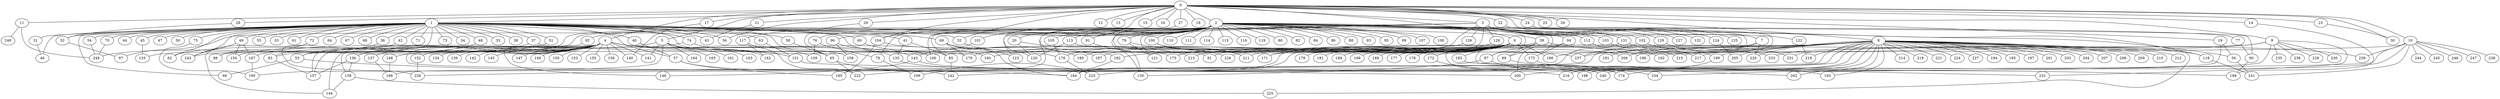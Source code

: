 
graph graphname {
    0 -- 1
0 -- 2
0 -- 3
0 -- 4
0 -- 5
0 -- 6
0 -- 7
0 -- 8
0 -- 9
0 -- 10
0 -- 11
0 -- 12
0 -- 13
0 -- 14
0 -- 15
0 -- 16
0 -- 17
0 -- 18
0 -- 19
0 -- 20
0 -- 21
0 -- 22
0 -- 23
0 -- 24
0 -- 25
0 -- 26
0 -- 27
0 -- 28
0 -- 29
0 -- 30
0 -- 32
0 -- 56
0 -- 104
1 -- 31
1 -- 32
1 -- 33
1 -- 34
1 -- 35
1 -- 36
1 -- 37
1 -- 38
1 -- 39
1 -- 40
1 -- 41
1 -- 42
1 -- 43
1 -- 44
1 -- 45
1 -- 46
1 -- 47
1 -- 48
1 -- 49
1 -- 50
1 -- 51
1 -- 52
1 -- 53
1 -- 54
1 -- 55
1 -- 56
1 -- 57
1 -- 58
1 -- 59
1 -- 60
1 -- 61
1 -- 62
1 -- 63
1 -- 64
1 -- 65
1 -- 66
1 -- 67
1 -- 68
1 -- 69
1 -- 70
1 -- 71
1 -- 72
1 -- 73
1 -- 74
1 -- 75
1 -- 176
1 -- 170
1 -- 243
2 -- 76
2 -- 77
2 -- 78
2 -- 79
2 -- 80
2 -- 81
2 -- 82
2 -- 83
2 -- 84
2 -- 85
2 -- 86
2 -- 87
2 -- 88
2 -- 89
2 -- 90
2 -- 91
2 -- 92
2 -- 93
2 -- 94
2 -- 95
2 -- 96
2 -- 97
2 -- 98
2 -- 99
2 -- 100
2 -- 101
2 -- 102
2 -- 103
2 -- 104
2 -- 105
2 -- 106
2 -- 107
2 -- 108
2 -- 109
2 -- 110
2 -- 111
2 -- 112
2 -- 113
2 -- 114
2 -- 115
2 -- 116
2 -- 117
2 -- 118
2 -- 119
2 -- 120
3 -- 128
3 -- 130
3 -- 131
3 -- 132
3 -- 129
3 -- 121
3 -- 122
3 -- 123
3 -- 124
3 -- 125
3 -- 126
3 -- 127
3 -- 173
3 -- 171
4 -- 133
4 -- 134
4 -- 135
4 -- 136
4 -- 137
4 -- 138
4 -- 139
4 -- 140
4 -- 141
4 -- 142
4 -- 143
4 -- 144
4 -- 145
4 -- 146
4 -- 147
4 -- 148
4 -- 149
4 -- 150
4 -- 151
4 -- 152
4 -- 153
4 -- 154
4 -- 155
4 -- 156
4 -- 157
4 -- 158
4 -- 159
4 -- 160
5 -- 161
5 -- 162
5 -- 163
5 -- 164
5 -- 165
5 -- 166
5 -- 167
5 -- 141
6 -- 168
6 -- 169
6 -- 170
6 -- 171
6 -- 172
6 -- 173
6 -- 174
6 -- 175
6 -- 176
6 -- 177
6 -- 178
6 -- 179
6 -- 180
6 -- 181
6 -- 182
6 -- 183
6 -- 184
6 -- 185
6 -- 186
6 -- 187
6 -- 188
6 -- 189
6 -- 81
7 -- 190
7 -- 191
7 -- 220
8 -- 192
8 -- 193
8 -- 194
8 -- 195
8 -- 196
8 -- 197
8 -- 198
8 -- 199
8 -- 200
8 -- 201
8 -- 202
8 -- 203
8 -- 204
8 -- 205
8 -- 206
8 -- 207
8 -- 208
8 -- 209
8 -- 210
8 -- 211
8 -- 212
8 -- 213
8 -- 214
8 -- 215
8 -- 216
8 -- 217
8 -- 218
8 -- 219
8 -- 220
8 -- 221
8 -- 222
8 -- 223
8 -- 224
8 -- 225
8 -- 226
8 -- 227
8 -- 228
8 -- 118
9 -- 229
9 -- 230
9 -- 231
9 -- 232
9 -- 233
9 -- 234
9 -- 235
9 -- 236
9 -- 237
10 -- 238
10 -- 239
10 -- 240
10 -- 241
10 -- 242
10 -- 243
10 -- 244
10 -- 245
10 -- 246
10 -- 247
11 -- 248
11 -- 249
14 -- 188
17 -- 140
19 -- 59
19 -- 174
20 -- 120
20 -- 173
21 -- 43
22 -- 186
23 -- 30
24 -- 206
27 -- 182
28 -- 52
29 -- 65
31 -- 46
32 -- 187
36 -- 83
37 -- 248
37 -- 237
39 -- 89
39 -- 87
39 -- 160
39 -- 239
40 -- 57
41 -- 135
41 -- 85
42 -- 228
45 -- 133
48 -- 53
49 -- 243
49 -- 154
49 -- 167
51 -- 216
51 -- 62
52 -- 97
53 -- 184
53 -- 66
54 -- 248
57 -- 185
57 -- 242
58 -- 65
59 -- 241
60 -- 180
63 -- 151
65 -- 223
65 -- 222
69 -- 170
69 -- 233
69 -- 184
69 -- 123
70 -- 248
72 -- 144
72 -- 98
74 -- 136
74 -- 213
75 -- 190
76 -- 78
76 -- 159
77 -- 90
78 -- 109
79 -- 121
79 -- 211
83 -- 157
85 -- 242
87 -- 234
87 -- 130
89 -- 202
90 -- 188
91 -- 130
92 -- 157
94 -- 175
94 -- 200
96 -- 158
96 -- 106
100 -- 196
100 -- 211
101 -- 143
102 -- 231
102 -- 237
103 -- 215
104 -- 185
104 -- 226
105 -- 176
112 -- 192
113 -- 206
113 -- 120
117 -- 162
117 -- 222
118 -- 241
122 -- 218
124 -- 205
126 -- 213
128 -- 171
129 -- 199
131 -- 184
131 -- 217
135 -- 198
136 -- 157
136 -- 138
137 -- 166
138 -- 225
138 -- 144
143 -- 146
143 -- 240
148 -- 166
151 -- 200
152 -- 228
167 -- 190
172 -- 174
175 -- 193
176 -- 223
182 -- 184
183 -- 232
199 -- 216

}
